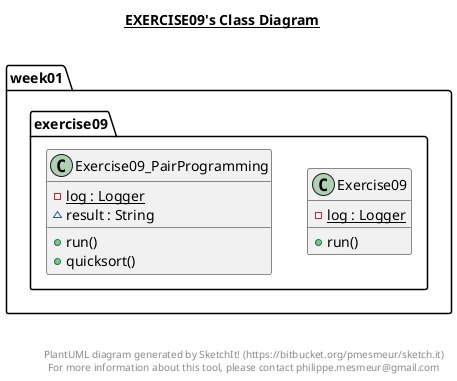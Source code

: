 @startuml

title __EXERCISE09's Class Diagram__\n

  package week01.exercise09 {
    class Exercise09 {
        {static} - log : Logger
        + run()
    }
  }
  

  package week01.exercise09 {
    class Exercise09_PairProgramming {
        {static} - log : Logger
        ~ result : String
        + run()
        + quicksort()
    }
  }
  



right footer


PlantUML diagram generated by SketchIt! (https://bitbucket.org/pmesmeur/sketch.it)
For more information about this tool, please contact philippe.mesmeur@gmail.com
endfooter

@enduml
